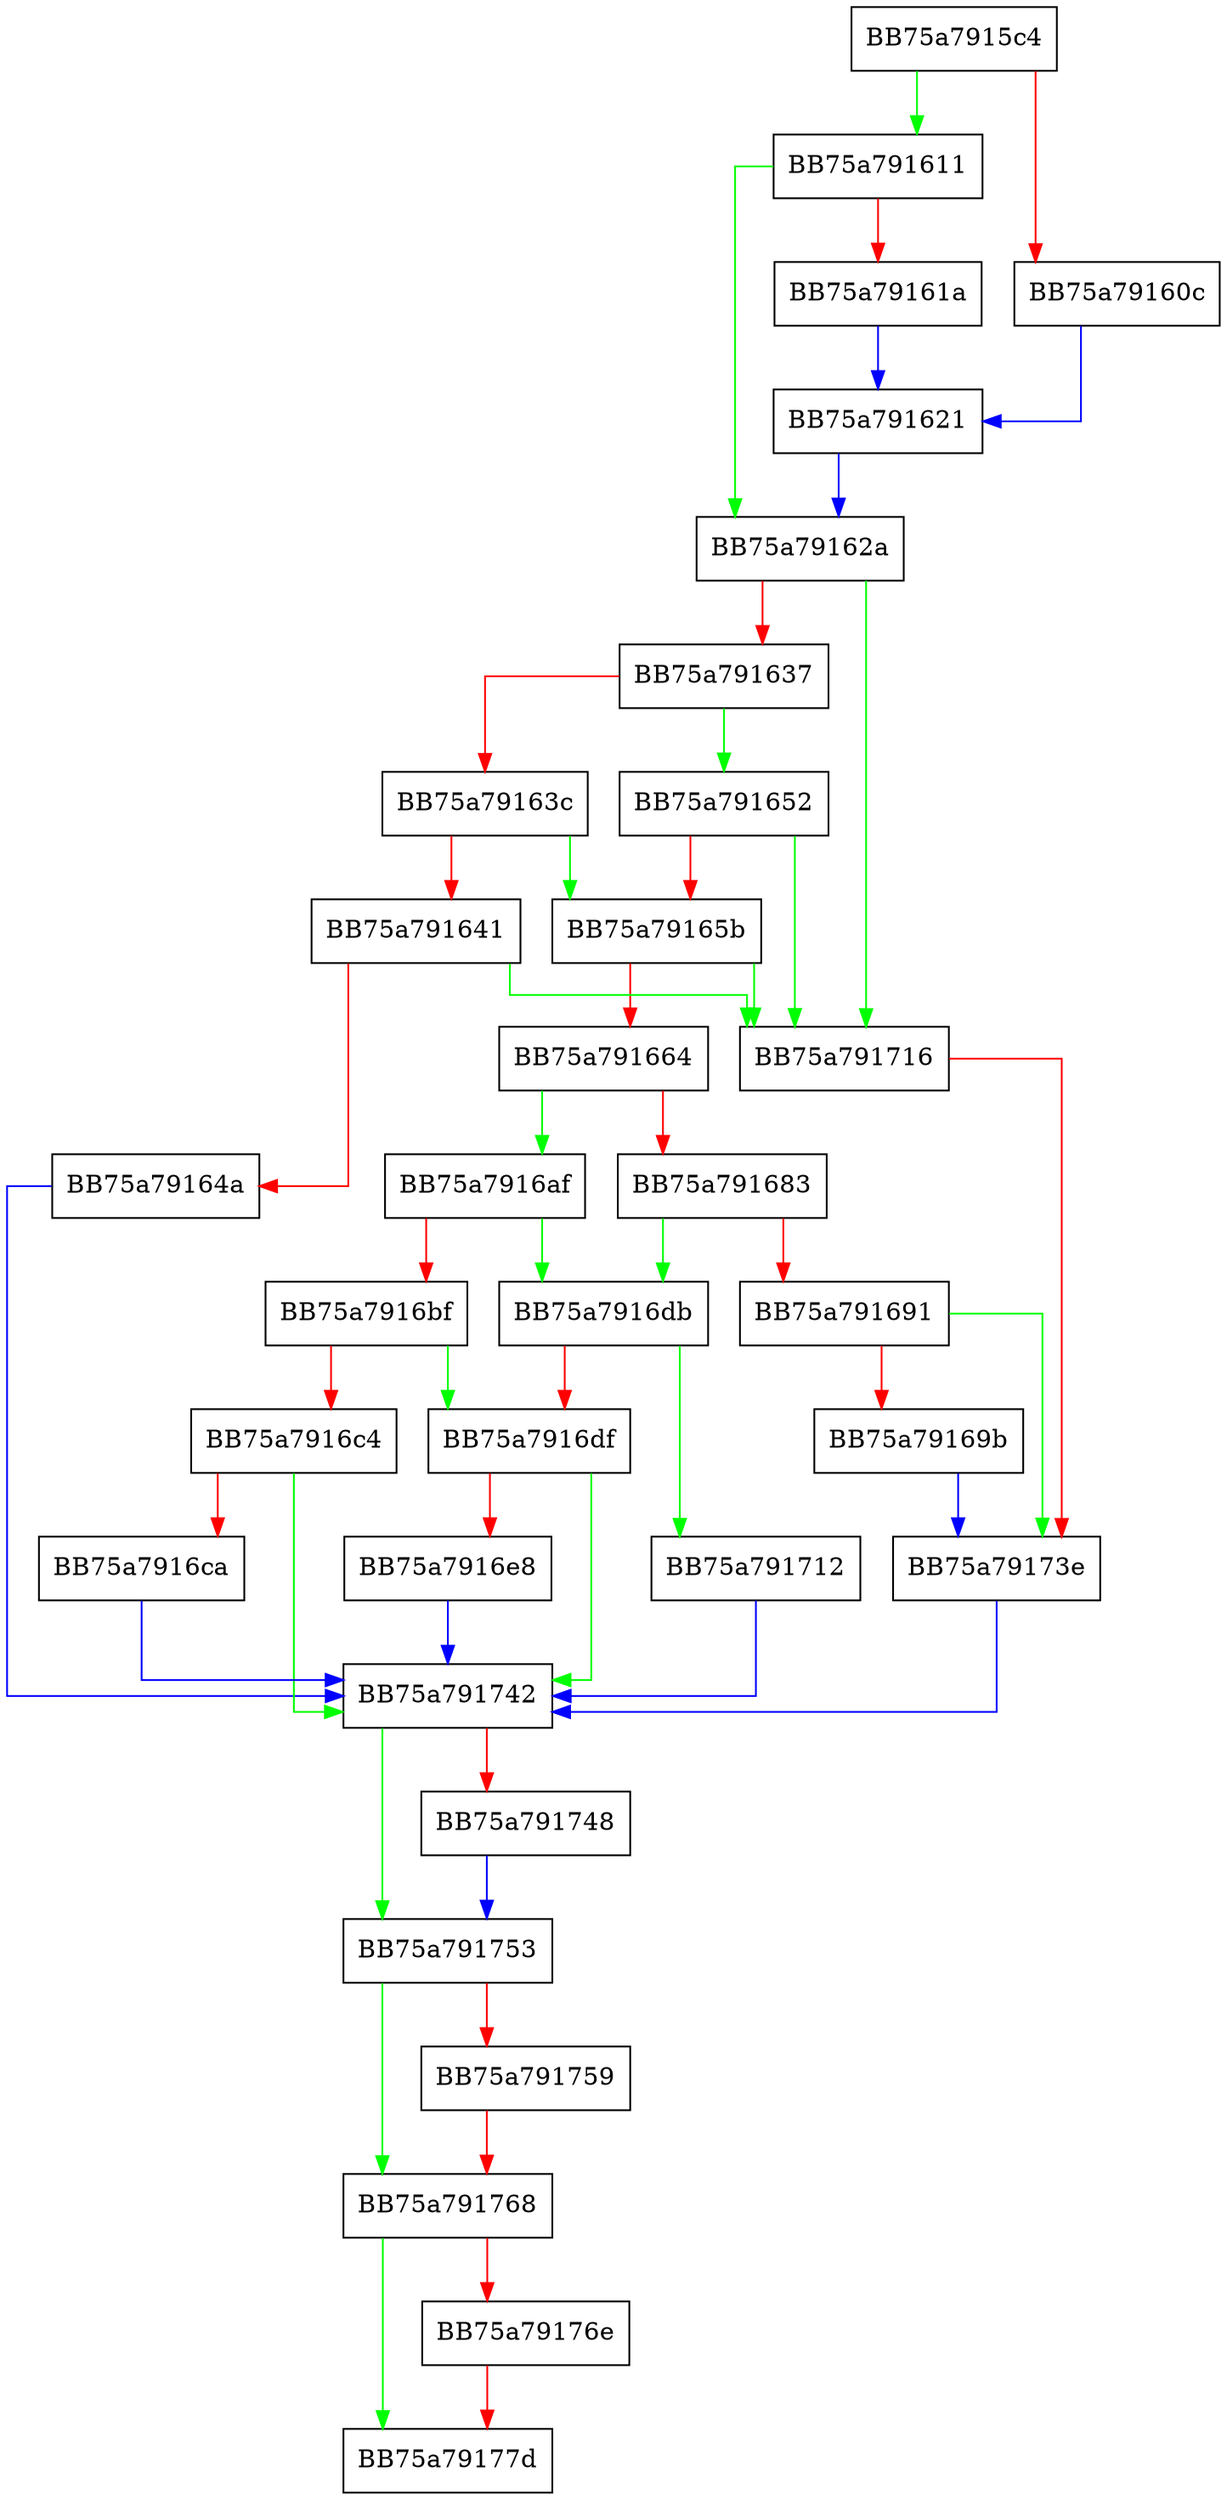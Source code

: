 digraph __stdio_common_vsnwprintf_s {
  node [shape="box"];
  graph [splines=ortho];
  BB75a7915c4 -> BB75a791611 [color="green"];
  BB75a7915c4 -> BB75a79160c [color="red"];
  BB75a79160c -> BB75a791621 [color="blue"];
  BB75a791611 -> BB75a79162a [color="green"];
  BB75a791611 -> BB75a79161a [color="red"];
  BB75a79161a -> BB75a791621 [color="blue"];
  BB75a791621 -> BB75a79162a [color="blue"];
  BB75a79162a -> BB75a791716 [color="green"];
  BB75a79162a -> BB75a791637 [color="red"];
  BB75a791637 -> BB75a791652 [color="green"];
  BB75a791637 -> BB75a79163c [color="red"];
  BB75a79163c -> BB75a79165b [color="green"];
  BB75a79163c -> BB75a791641 [color="red"];
  BB75a791641 -> BB75a791716 [color="green"];
  BB75a791641 -> BB75a79164a [color="red"];
  BB75a79164a -> BB75a791742 [color="blue"];
  BB75a791652 -> BB75a791716 [color="green"];
  BB75a791652 -> BB75a79165b [color="red"];
  BB75a79165b -> BB75a791716 [color="green"];
  BB75a79165b -> BB75a791664 [color="red"];
  BB75a791664 -> BB75a7916af [color="green"];
  BB75a791664 -> BB75a791683 [color="red"];
  BB75a791683 -> BB75a7916db [color="green"];
  BB75a791683 -> BB75a791691 [color="red"];
  BB75a791691 -> BB75a79173e [color="green"];
  BB75a791691 -> BB75a79169b [color="red"];
  BB75a79169b -> BB75a79173e [color="blue"];
  BB75a7916af -> BB75a7916db [color="green"];
  BB75a7916af -> BB75a7916bf [color="red"];
  BB75a7916bf -> BB75a7916df [color="green"];
  BB75a7916bf -> BB75a7916c4 [color="red"];
  BB75a7916c4 -> BB75a791742 [color="green"];
  BB75a7916c4 -> BB75a7916ca [color="red"];
  BB75a7916ca -> BB75a791742 [color="blue"];
  BB75a7916db -> BB75a791712 [color="green"];
  BB75a7916db -> BB75a7916df [color="red"];
  BB75a7916df -> BB75a791742 [color="green"];
  BB75a7916df -> BB75a7916e8 [color="red"];
  BB75a7916e8 -> BB75a791742 [color="blue"];
  BB75a791712 -> BB75a791742 [color="blue"];
  BB75a791716 -> BB75a79173e [color="red"];
  BB75a79173e -> BB75a791742 [color="blue"];
  BB75a791742 -> BB75a791753 [color="green"];
  BB75a791742 -> BB75a791748 [color="red"];
  BB75a791748 -> BB75a791753 [color="blue"];
  BB75a791753 -> BB75a791768 [color="green"];
  BB75a791753 -> BB75a791759 [color="red"];
  BB75a791759 -> BB75a791768 [color="red"];
  BB75a791768 -> BB75a79177d [color="green"];
  BB75a791768 -> BB75a79176e [color="red"];
  BB75a79176e -> BB75a79177d [color="red"];
}
